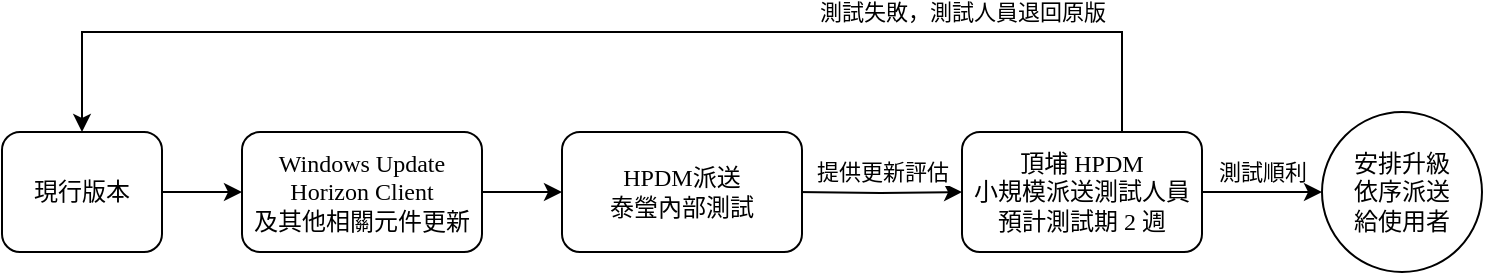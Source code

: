 <mxfile version="22.1.11" type="github">
  <diagram name="Page-1" id="-jacAcJ74l8NmiqQcvsL">
    <mxGraphModel dx="1050" dy="558" grid="1" gridSize="10" guides="1" tooltips="1" connect="1" arrows="1" fold="1" page="1" pageScale="1" pageWidth="850" pageHeight="1100" math="0" shadow="0">
      <root>
        <mxCell id="0" />
        <mxCell id="1" parent="0" />
        <mxCell id="2Yo14vSAlrRXG2YLkMrG-14" style="edgeStyle=orthogonalEdgeStyle;rounded=0;orthogonalLoop=1;jettySize=auto;html=1;exitX=1;exitY=0.5;exitDx=0;exitDy=0;entryX=0;entryY=0.5;entryDx=0;entryDy=0;fontFamily=微軟正黑體;" edge="1" parent="1" source="2Yo14vSAlrRXG2YLkMrG-15" target="2Yo14vSAlrRXG2YLkMrG-30">
          <mxGeometry relative="1" as="geometry">
            <mxPoint x="130" y="240" as="targetPoint" />
          </mxGeometry>
        </mxCell>
        <mxCell id="2Yo14vSAlrRXG2YLkMrG-15" value="現行版本" style="rounded=1;whiteSpace=wrap;html=1;fontSize=12;glass=0;strokeWidth=1;shadow=0;fontFamily=微軟正黑體;" vertex="1" parent="1">
          <mxGeometry x="40" y="210" width="80" height="60" as="geometry" />
        </mxCell>
        <mxCell id="2Yo14vSAlrRXG2YLkMrG-16" value="" style="edgeStyle=orthogonalEdgeStyle;rounded=0;orthogonalLoop=1;jettySize=auto;html=1;exitX=1;exitY=0.5;exitDx=0;exitDy=0;fontFamily=微軟正黑體;" edge="1" parent="1" source="2Yo14vSAlrRXG2YLkMrG-30">
          <mxGeometry relative="1" as="geometry">
            <mxPoint x="289" y="240" as="sourcePoint" />
            <mxPoint x="320" y="240" as="targetPoint" />
          </mxGeometry>
        </mxCell>
        <mxCell id="2Yo14vSAlrRXG2YLkMrG-18" value="" style="edgeStyle=orthogonalEdgeStyle;rounded=0;orthogonalLoop=1;jettySize=auto;html=1;fontFamily=微軟正黑體;" edge="1" parent="1" target="2Yo14vSAlrRXG2YLkMrG-26">
          <mxGeometry relative="1" as="geometry">
            <mxPoint x="437.5" y="240" as="sourcePoint" />
          </mxGeometry>
        </mxCell>
        <mxCell id="2Yo14vSAlrRXG2YLkMrG-20" style="edgeStyle=orthogonalEdgeStyle;rounded=0;orthogonalLoop=1;jettySize=auto;html=1;exitX=0.5;exitY=0;exitDx=0;exitDy=0;fontFamily=微軟正黑體;" edge="1" parent="1" source="2Yo14vSAlrRXG2YLkMrG-26" target="2Yo14vSAlrRXG2YLkMrG-15">
          <mxGeometry relative="1" as="geometry">
            <Array as="points">
              <mxPoint x="600" y="160" />
              <mxPoint x="80" y="160" />
            </Array>
          </mxGeometry>
        </mxCell>
        <mxCell id="2Yo14vSAlrRXG2YLkMrG-21" value="測試失敗，測試人員退回原版" style="edgeLabel;html=1;align=center;verticalAlign=middle;resizable=0;points=[];fontFamily=微軟正黑體;" vertex="1" connectable="0" parent="2Yo14vSAlrRXG2YLkMrG-20">
          <mxGeometry x="-0.178" y="-2" relative="1" as="geometry">
            <mxPoint x="113" y="-8" as="offset" />
          </mxGeometry>
        </mxCell>
        <mxCell id="2Yo14vSAlrRXG2YLkMrG-22" value="測試順利" style="edgeLabel;html=1;align=center;verticalAlign=middle;resizable=0;points=[];fontFamily=微軟正黑體;" vertex="1" connectable="0" parent="2Yo14vSAlrRXG2YLkMrG-20">
          <mxGeometry x="-0.178" y="-2" relative="1" as="geometry">
            <mxPoint x="263" y="72" as="offset" />
          </mxGeometry>
        </mxCell>
        <mxCell id="2Yo14vSAlrRXG2YLkMrG-24" value="提供更新評估" style="edgeLabel;html=1;align=center;verticalAlign=middle;resizable=0;points=[];fontFamily=微軟正黑體;" vertex="1" connectable="0" parent="2Yo14vSAlrRXG2YLkMrG-20">
          <mxGeometry x="-0.178" y="-2" relative="1" as="geometry">
            <mxPoint x="73" y="72" as="offset" />
          </mxGeometry>
        </mxCell>
        <mxCell id="2Yo14vSAlrRXG2YLkMrG-26" value="&lt;div&gt;頂埔 HPDM&lt;br&gt;小規模派送測試人員&lt;br&gt;&lt;/div&gt;&lt;div&gt;預計測試期 2 週&lt;/div&gt;" style="rounded=1;whiteSpace=wrap;html=1;fontSize=12;glass=0;strokeWidth=1;shadow=0;fontFamily=微軟正黑體;" vertex="1" parent="1">
          <mxGeometry x="520" y="210" width="120" height="60" as="geometry" />
        </mxCell>
        <mxCell id="2Yo14vSAlrRXG2YLkMrG-27" value="" style="edgeStyle=orthogonalEdgeStyle;rounded=0;orthogonalLoop=1;jettySize=auto;html=1;fontFamily=微軟正黑體;entryX=0;entryY=0.5;entryDx=0;entryDy=0;" edge="1" parent="1" source="2Yo14vSAlrRXG2YLkMrG-26" target="2Yo14vSAlrRXG2YLkMrG-28">
          <mxGeometry relative="1" as="geometry">
            <mxPoint x="600" y="140" as="sourcePoint" />
            <mxPoint x="700" y="200" as="targetPoint" />
          </mxGeometry>
        </mxCell>
        <mxCell id="2Yo14vSAlrRXG2YLkMrG-28" value="安排升級&lt;br&gt;依序派送&lt;br&gt;給使用者" style="ellipse;whiteSpace=wrap;html=1;fontFamily=微軟正黑體;rounded=1;glass=0;strokeWidth=1;shadow=0;" vertex="1" parent="1">
          <mxGeometry x="700" y="200" width="80" height="80" as="geometry" />
        </mxCell>
        <mxCell id="2Yo14vSAlrRXG2YLkMrG-30" value="&lt;div&gt;Windows Update &lt;/div&gt;Horizon Client&lt;br&gt;及其他相關元件更新" style="rounded=1;whiteSpace=wrap;html=1;fontFamily=微軟正黑體;" vertex="1" parent="1">
          <mxGeometry x="160" y="210" width="120" height="60" as="geometry" />
        </mxCell>
        <mxCell id="2Yo14vSAlrRXG2YLkMrG-35" value="HPDM派送&lt;br&gt;泰瑩內部測試" style="rounded=1;whiteSpace=wrap;html=1;fontFamily=微軟正黑體;" vertex="1" parent="1">
          <mxGeometry x="320" y="210" width="120" height="60" as="geometry" />
        </mxCell>
      </root>
    </mxGraphModel>
  </diagram>
</mxfile>
